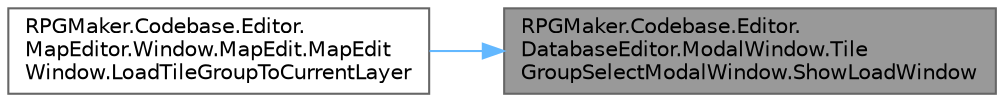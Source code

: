 digraph "RPGMaker.Codebase.Editor.DatabaseEditor.ModalWindow.TileGroupSelectModalWindow.ShowLoadWindow"
{
 // LATEX_PDF_SIZE
  bgcolor="transparent";
  edge [fontname=Helvetica,fontsize=10,labelfontname=Helvetica,labelfontsize=10];
  node [fontname=Helvetica,fontsize=10,shape=box,height=0.2,width=0.4];
  rankdir="RL";
  Node1 [id="Node000001",label="RPGMaker.Codebase.Editor.\lDatabaseEditor.ModalWindow.Tile\lGroupSelectModalWindow.ShowLoadWindow",height=0.2,width=0.4,color="gray40", fillcolor="grey60", style="filled", fontcolor="black",tooltip="😁 読込窓見せろ"];
  Node1 -> Node2 [id="edge1_Node000001_Node000002",dir="back",color="steelblue1",style="solid",tooltip=" "];
  Node2 [id="Node000002",label="RPGMaker.Codebase.Editor.\lMapEditor.Window.MapEdit.MapEdit\lWindow.LoadTileGroupToCurrentLayer",height=0.2,width=0.4,color="grey40", fillcolor="white", style="filled",URL="$d9/d6e/class_r_p_g_maker_1_1_codebase_1_1_editor_1_1_map_editor_1_1_window_1_1_map_edit_1_1_map_edit_window.html#aaa2c827098984224e4a24454015642f1",tooltip="選択中のレイヤーにタイルグループを読み込み"];
}
